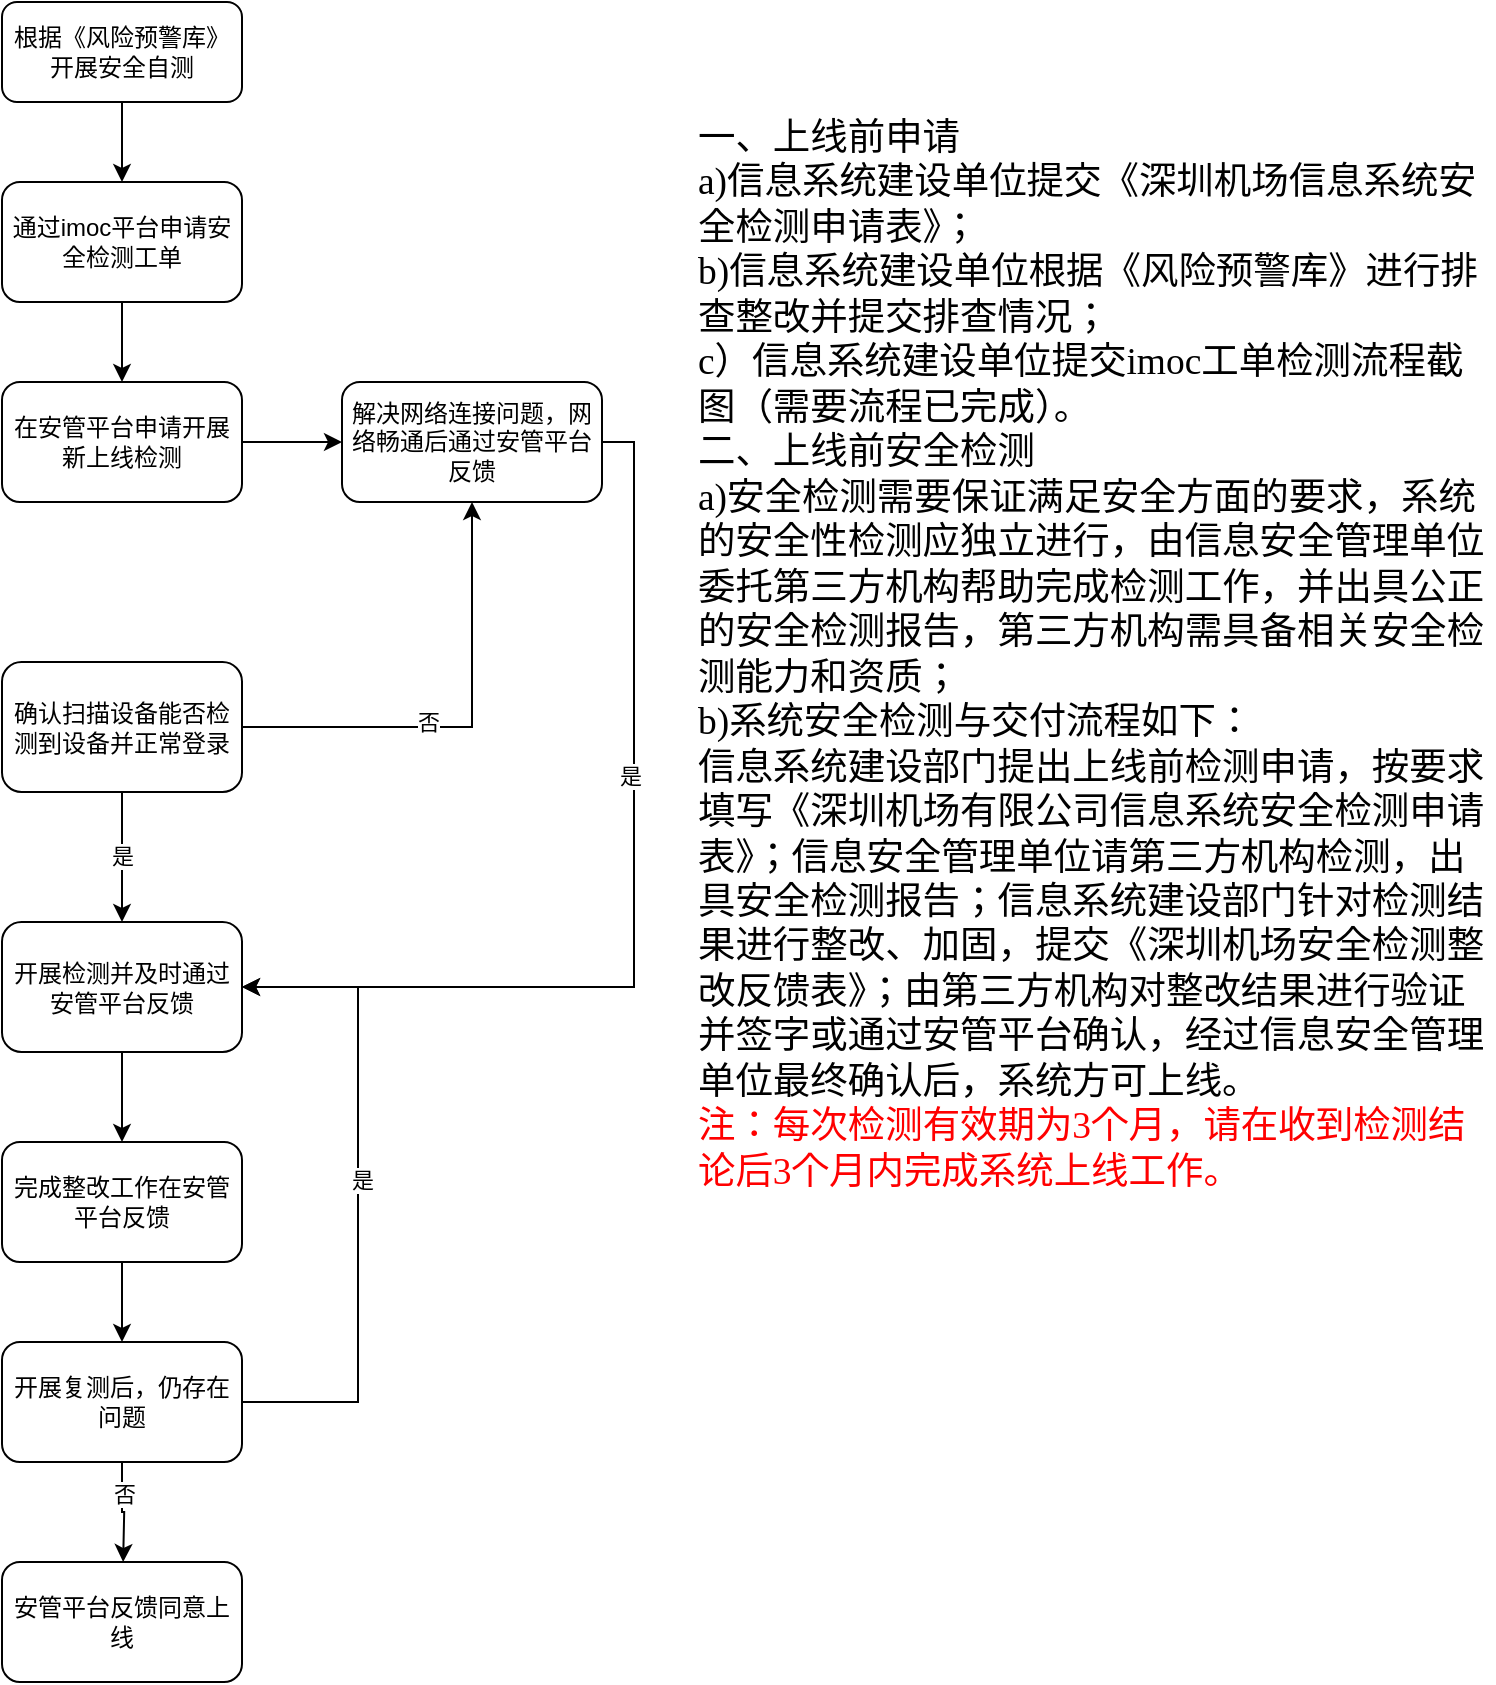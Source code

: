 <mxfile version="21.6.2" type="github">
  <diagram name="第 1 页" id="lY8wpgqnboHLVe7F2saa">
    <mxGraphModel dx="917" dy="818" grid="1" gridSize="10" guides="1" tooltips="1" connect="1" arrows="1" fold="1" page="1" pageScale="1" pageWidth="827" pageHeight="1169" math="0" shadow="0">
      <root>
        <mxCell id="0" />
        <mxCell id="1" parent="0" />
        <mxCell id="2uy3ZL5YQLTbzR_C2kkT-28" style="edgeStyle=orthogonalEdgeStyle;rounded=0;orthogonalLoop=1;jettySize=auto;html=1;exitX=0.5;exitY=1;exitDx=0;exitDy=0;" edge="1" parent="1" source="2uy3ZL5YQLTbzR_C2kkT-2" target="2uy3ZL5YQLTbzR_C2kkT-29">
          <mxGeometry relative="1" as="geometry">
            <mxPoint x="114.571" y="270" as="targetPoint" />
          </mxGeometry>
        </mxCell>
        <mxCell id="2uy3ZL5YQLTbzR_C2kkT-2" value="根据《风险预警库》开展安全自测" style="rounded=1;whiteSpace=wrap;html=1;fontSize=12;glass=0;strokeWidth=1;shadow=0;" vertex="1" parent="1">
          <mxGeometry x="54" y="180" width="120" height="50" as="geometry" />
        </mxCell>
        <mxCell id="2uy3ZL5YQLTbzR_C2kkT-15" style="edgeStyle=orthogonalEdgeStyle;rounded=0;orthogonalLoop=1;jettySize=auto;html=1;exitX=1;exitY=0.5;exitDx=0;exitDy=0;entryX=1;entryY=0.5;entryDx=0;entryDy=0;" edge="1" parent="1" source="2uy3ZL5YQLTbzR_C2kkT-5" target="2uy3ZL5YQLTbzR_C2kkT-16">
          <mxGeometry relative="1" as="geometry">
            <mxPoint x="450" y="610" as="targetPoint" />
            <Array as="points">
              <mxPoint x="370" y="400" />
              <mxPoint x="370" y="673" />
            </Array>
          </mxGeometry>
        </mxCell>
        <mxCell id="2uy3ZL5YQLTbzR_C2kkT-17" value="是" style="edgeLabel;html=1;align=center;verticalAlign=middle;resizable=0;points=[];" vertex="1" connectable="0" parent="2uy3ZL5YQLTbzR_C2kkT-15">
          <mxGeometry x="-0.247" y="-2" relative="1" as="geometry">
            <mxPoint as="offset" />
          </mxGeometry>
        </mxCell>
        <mxCell id="2uy3ZL5YQLTbzR_C2kkT-5" value="解决网络连接问题，网络畅通后通过安管平台反馈" style="rounded=1;whiteSpace=wrap;html=1;fontSize=12;glass=0;strokeWidth=1;shadow=0;" vertex="1" parent="1">
          <mxGeometry x="224" y="370" width="130" height="60" as="geometry" />
        </mxCell>
        <mxCell id="2uy3ZL5YQLTbzR_C2kkT-22" style="edgeStyle=orthogonalEdgeStyle;rounded=0;orthogonalLoop=1;jettySize=auto;html=1;exitX=0;exitY=0.5;exitDx=0;exitDy=0;strokeColor=none;shape=link;" edge="1" parent="1">
          <mxGeometry relative="1" as="geometry">
            <mxPoint x="192" y="400" as="targetPoint" />
            <mxPoint x="229" y="542.5" as="sourcePoint" />
          </mxGeometry>
        </mxCell>
        <mxCell id="2uy3ZL5YQLTbzR_C2kkT-27" style="edgeStyle=orthogonalEdgeStyle;rounded=0;orthogonalLoop=1;jettySize=auto;html=1;exitX=1;exitY=0.5;exitDx=0;exitDy=0;entryX=0;entryY=0.5;entryDx=0;entryDy=0;" edge="1" parent="1" source="2uy3ZL5YQLTbzR_C2kkT-11" target="2uy3ZL5YQLTbzR_C2kkT-5">
          <mxGeometry relative="1" as="geometry" />
        </mxCell>
        <mxCell id="2uy3ZL5YQLTbzR_C2kkT-11" value="在安管平台申请开展新上线检测" style="rounded=1;whiteSpace=wrap;html=1;" vertex="1" parent="1">
          <mxGeometry x="54" y="370" width="120" height="60" as="geometry" />
        </mxCell>
        <mxCell id="2uy3ZL5YQLTbzR_C2kkT-41" style="edgeStyle=orthogonalEdgeStyle;rounded=0;orthogonalLoop=1;jettySize=auto;html=1;exitX=0.5;exitY=1;exitDx=0;exitDy=0;" edge="1" parent="1" source="2uy3ZL5YQLTbzR_C2kkT-16" target="2uy3ZL5YQLTbzR_C2kkT-42">
          <mxGeometry relative="1" as="geometry">
            <mxPoint x="114.571" y="750" as="targetPoint" />
          </mxGeometry>
        </mxCell>
        <mxCell id="2uy3ZL5YQLTbzR_C2kkT-16" value="开展检测并及时通过安管平台反馈" style="rounded=1;whiteSpace=wrap;html=1;fontSize=12;glass=0;strokeWidth=1;shadow=0;" vertex="1" parent="1">
          <mxGeometry x="54" y="640" width="120" height="65" as="geometry" />
        </mxCell>
        <mxCell id="2uy3ZL5YQLTbzR_C2kkT-30" style="edgeStyle=orthogonalEdgeStyle;rounded=0;orthogonalLoop=1;jettySize=auto;html=1;exitX=0.5;exitY=1;exitDx=0;exitDy=0;entryX=0.5;entryY=0;entryDx=0;entryDy=0;" edge="1" parent="1" source="2uy3ZL5YQLTbzR_C2kkT-29" target="2uy3ZL5YQLTbzR_C2kkT-11">
          <mxGeometry relative="1" as="geometry" />
        </mxCell>
        <mxCell id="2uy3ZL5YQLTbzR_C2kkT-29" value="通过imoc平台申请安全检测工单" style="rounded=1;whiteSpace=wrap;html=1;" vertex="1" parent="1">
          <mxGeometry x="54" y="270" width="120" height="60" as="geometry" />
        </mxCell>
        <mxCell id="2uy3ZL5YQLTbzR_C2kkT-37" style="edgeStyle=orthogonalEdgeStyle;rounded=0;orthogonalLoop=1;jettySize=auto;html=1;exitX=1;exitY=0.5;exitDx=0;exitDy=0;entryX=0.5;entryY=1;entryDx=0;entryDy=0;" edge="1" parent="1" source="2uy3ZL5YQLTbzR_C2kkT-33" target="2uy3ZL5YQLTbzR_C2kkT-5">
          <mxGeometry relative="1" as="geometry" />
        </mxCell>
        <mxCell id="2uy3ZL5YQLTbzR_C2kkT-38" value="否" style="edgeLabel;html=1;align=center;verticalAlign=middle;resizable=0;points=[];" vertex="1" connectable="0" parent="2uy3ZL5YQLTbzR_C2kkT-37">
          <mxGeometry x="-0.187" y="3" relative="1" as="geometry">
            <mxPoint as="offset" />
          </mxGeometry>
        </mxCell>
        <mxCell id="2uy3ZL5YQLTbzR_C2kkT-39" style="edgeStyle=orthogonalEdgeStyle;rounded=0;orthogonalLoop=1;jettySize=auto;html=1;exitX=0.5;exitY=1;exitDx=0;exitDy=0;entryX=0.5;entryY=0;entryDx=0;entryDy=0;" edge="1" parent="1" source="2uy3ZL5YQLTbzR_C2kkT-33" target="2uy3ZL5YQLTbzR_C2kkT-16">
          <mxGeometry relative="1" as="geometry" />
        </mxCell>
        <mxCell id="2uy3ZL5YQLTbzR_C2kkT-40" value="是" style="edgeLabel;html=1;align=center;verticalAlign=middle;resizable=0;points=[];" vertex="1" connectable="0" parent="2uy3ZL5YQLTbzR_C2kkT-39">
          <mxGeometry x="-0.056" relative="1" as="geometry">
            <mxPoint y="1" as="offset" />
          </mxGeometry>
        </mxCell>
        <mxCell id="2uy3ZL5YQLTbzR_C2kkT-33" value="确认扫描设备能否检测到设备并正常登录" style="rounded=1;whiteSpace=wrap;html=1;fontSize=12;glass=0;strokeWidth=1;shadow=0;" vertex="1" parent="1">
          <mxGeometry x="54" y="510" width="120" height="65" as="geometry" />
        </mxCell>
        <mxCell id="2uy3ZL5YQLTbzR_C2kkT-43" style="edgeStyle=orthogonalEdgeStyle;rounded=0;orthogonalLoop=1;jettySize=auto;html=1;exitX=0.5;exitY=1;exitDx=0;exitDy=0;" edge="1" parent="1" source="2uy3ZL5YQLTbzR_C2kkT-42" target="2uy3ZL5YQLTbzR_C2kkT-44">
          <mxGeometry relative="1" as="geometry">
            <mxPoint x="114.571" y="840.0" as="targetPoint" />
          </mxGeometry>
        </mxCell>
        <mxCell id="2uy3ZL5YQLTbzR_C2kkT-42" value="完成整改工作在安管平台反馈" style="rounded=1;whiteSpace=wrap;html=1;" vertex="1" parent="1">
          <mxGeometry x="54" y="750" width="120" height="60" as="geometry" />
        </mxCell>
        <mxCell id="2uy3ZL5YQLTbzR_C2kkT-49" style="edgeStyle=orthogonalEdgeStyle;rounded=0;orthogonalLoop=1;jettySize=auto;html=1;exitX=1;exitY=0.5;exitDx=0;exitDy=0;entryX=1;entryY=0.5;entryDx=0;entryDy=0;" edge="1" parent="1" source="2uy3ZL5YQLTbzR_C2kkT-44" target="2uy3ZL5YQLTbzR_C2kkT-16">
          <mxGeometry relative="1" as="geometry">
            <Array as="points">
              <mxPoint x="232" y="880" />
              <mxPoint x="232" y="673" />
            </Array>
          </mxGeometry>
        </mxCell>
        <mxCell id="2uy3ZL5YQLTbzR_C2kkT-50" value="是" style="edgeLabel;html=1;align=center;verticalAlign=middle;resizable=0;points=[];" vertex="1" connectable="0" parent="2uy3ZL5YQLTbzR_C2kkT-49">
          <mxGeometry x="0.045" y="-2" relative="1" as="geometry">
            <mxPoint as="offset" />
          </mxGeometry>
        </mxCell>
        <mxCell id="2uy3ZL5YQLTbzR_C2kkT-51" style="edgeStyle=orthogonalEdgeStyle;rounded=0;orthogonalLoop=1;jettySize=auto;html=1;exitX=0.5;exitY=1;exitDx=0;exitDy=0;" edge="1" parent="1" source="2uy3ZL5YQLTbzR_C2kkT-44">
          <mxGeometry relative="1" as="geometry">
            <mxPoint x="114.571" y="960.0" as="targetPoint" />
          </mxGeometry>
        </mxCell>
        <mxCell id="2uy3ZL5YQLTbzR_C2kkT-52" value="否" style="edgeLabel;html=1;align=center;verticalAlign=middle;resizable=0;points=[];" vertex="1" connectable="0" parent="2uy3ZL5YQLTbzR_C2kkT-51">
          <mxGeometry x="-0.369" y="1" relative="1" as="geometry">
            <mxPoint as="offset" />
          </mxGeometry>
        </mxCell>
        <mxCell id="2uy3ZL5YQLTbzR_C2kkT-44" value="开展复测后，仍存在问题" style="rounded=1;whiteSpace=wrap;html=1;" vertex="1" parent="1">
          <mxGeometry x="54.001" y="850.0" width="120" height="60" as="geometry" />
        </mxCell>
        <mxCell id="2uy3ZL5YQLTbzR_C2kkT-53" value="安管平台反馈同意上线" style="rounded=1;whiteSpace=wrap;html=1;" vertex="1" parent="1">
          <mxGeometry x="54" y="960" width="120" height="60" as="geometry" />
        </mxCell>
        <mxCell id="2uy3ZL5YQLTbzR_C2kkT-54" value="&lt;div&gt;&lt;span style=&quot;mso-spacerun:&#39;yes&#39;;font-size:14.05pt;font-family:仿宋_GB2312;color:rgb(0,0,0);&quot;&gt;一、上线前申请&lt;br&gt;&lt;/span&gt;&lt;/div&gt;&lt;div&gt;&lt;span style=&quot;mso-spacerun:&#39;yes&#39;;font-size:14.05pt;font-family:仿宋_GB2312;color:rgb(0,0,0);&quot;&gt;a)信息系统建设单位提交《深圳机场信息系统安全检测申请表》；&lt;br&gt;&lt;/span&gt;&lt;/div&gt;&lt;div&gt;&lt;span style=&quot;mso-spacerun:&#39;yes&#39;;font-size:14.05pt;font-family:仿宋_GB2312;color:rgb(0,0,0);&quot;&gt;b)信息系统建设单位根据《风险预警库》进行排查整改并提交排查情况；&lt;br&gt;&lt;/span&gt;&lt;/div&gt;&lt;div&gt;&lt;span style=&quot;mso-spacerun:&#39;yes&#39;;font-size:14.05pt;font-family:仿宋_GB2312;color:rgb(0,0,0);&quot;&gt;c）信息系统建设单位提交imoc工单检测流程截图（需要流程已完成）。&lt;/span&gt;&lt;/div&gt;&lt;div&gt;&lt;span style=&quot;mso-spacerun:&#39;yes&#39;;font-size:14.05pt;font-family:仿宋_GB2312;color:rgb(0,0,0);&quot;&gt;二、上线前安全检测&lt;br&gt;&lt;/span&gt;&lt;/div&gt;&lt;div&gt;&lt;span style=&quot;mso-spacerun:&#39;yes&#39;;font-size:14.05pt;font-family:仿宋_GB2312;color:rgb(0,0,0);&quot;&gt;a)安全检测需要保证满足安全方面的要求，系统的安全性检测应&lt;/span&gt;&lt;span style=&quot;font-family: 仿宋_GB2312; font-size: 14.05pt; background-color: initial;&quot;&gt;独立进行，由信息安全管理单位委托第三方机构帮助完成检测工&lt;/span&gt;&lt;span style=&quot;font-family: 仿宋_GB2312; font-size: 14.05pt; background-color: initial;&quot;&gt;作，并出具公正的安全检测报告，第三方机构需具备相关安全检&lt;/span&gt;&lt;/div&gt;&lt;div&gt;&lt;span style=&quot;mso-spacerun:&#39;yes&#39;;font-size:14.05pt;font-family:仿宋_GB2312;color:rgb(0,0,0);&quot;&gt;测能力和资质；&lt;br&gt;&lt;/span&gt;&lt;/div&gt;&lt;div&gt;&lt;span style=&quot;mso-spacerun:&#39;yes&#39;;font-size:14.05pt;font-family:仿宋_GB2312;color:rgb(0,0,0);&quot;&gt;b)系统安全检测与交付流程如下：&lt;br&gt;&lt;/span&gt;&lt;/div&gt;&lt;div&gt;&lt;span style=&quot;mso-spacerun:&#39;yes&#39;;font-size:14.05pt;font-family:仿宋_GB2312;color:rgb(0,0,0);&quot;&gt;信息系统建设部门提出上线前检测申请，按要求填写《深圳机&lt;/span&gt;&lt;span style=&quot;font-family: 仿宋_GB2312; font-size: 14.05pt; background-color: initial;&quot;&gt;场有限公司信息系统安全检测申请表》；&lt;/span&gt;&lt;span style=&quot;font-family: 仿宋_GB2312; font-size: 14.05pt; background-color: initial;&quot;&gt;信息安全管理单位请第三方机构检测，出具安全检测报告；&lt;/span&gt;&lt;span style=&quot;font-family: 仿宋_GB2312; font-size: 14.05pt; background-color: initial;&quot;&gt;信息系统建设部门针对检测结果进行整改、加固，提交《深圳&lt;/span&gt;&lt;span style=&quot;font-family: 仿宋_GB2312; font-size: 14.05pt; background-color: initial;&quot;&gt;机场安全检测整改反馈表》；&lt;/span&gt;&lt;span style=&quot;font-family: 仿宋_GB2312; font-size: 14.05pt; background-color: initial;&quot;&gt;由第三方机构对整改结果进行验证并签字或通过安管平台确认，&lt;/span&gt;&lt;span style=&quot;background-color: initial; font-size: 14.05pt; font-family: 仿宋_GB2312;&quot;&gt;经过信息安全管理单位最终确认后，系统方可上线。&lt;/span&gt;&lt;/div&gt;&lt;div&gt;&lt;span style=&quot;background-color: initial; font-size: 14.05pt; font-family: 仿宋_GB2312; color: rgb(255, 0, 0);&quot;&gt;注：每次检测&lt;/span&gt;&lt;span style=&quot;color: rgb(255, 0, 0); font-family: 仿宋_GB2312; font-size: 14.05pt; background-color: initial;&quot;&gt;有效期为3个月，请在收到检测结论后3个月内完成系统上线工作。&lt;/span&gt;&lt;/div&gt;" style="text;whiteSpace=wrap;html=1;" vertex="1" parent="1">
          <mxGeometry x="400" y="230" width="400" height="540" as="geometry" />
        </mxCell>
      </root>
    </mxGraphModel>
  </diagram>
</mxfile>
